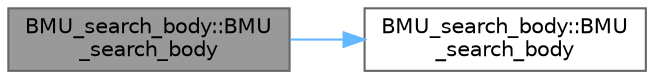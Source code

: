 digraph "BMU_search_body::BMU_search_body"
{
 // LATEX_PDF_SIZE
  bgcolor="transparent";
  edge [fontname=Helvetica,fontsize=10,labelfontname=Helvetica,labelfontsize=10];
  node [fontname=Helvetica,fontsize=10,shape=box,height=0.2,width=0.4];
  rankdir="LR";
  Node1 [id="Node000001",label="BMU_search_body::BMU\l_search_body",height=0.2,width=0.4,color="gray40", fillcolor="grey60", style="filled", fontcolor="black",tooltip=" "];
  Node1 -> Node2 [id="edge1_Node000001_Node000002",color="steelblue1",style="solid",tooltip=" "];
  Node2 [id="Node000002",label="BMU_search_body::BMU\l_search_body",height=0.2,width=0.4,color="grey40", fillcolor="white", style="filled",URL="$class_b_m_u__search__body.html#a86d3a2fb1dd09da01f729f773c43f3ae",tooltip=" "];
}
